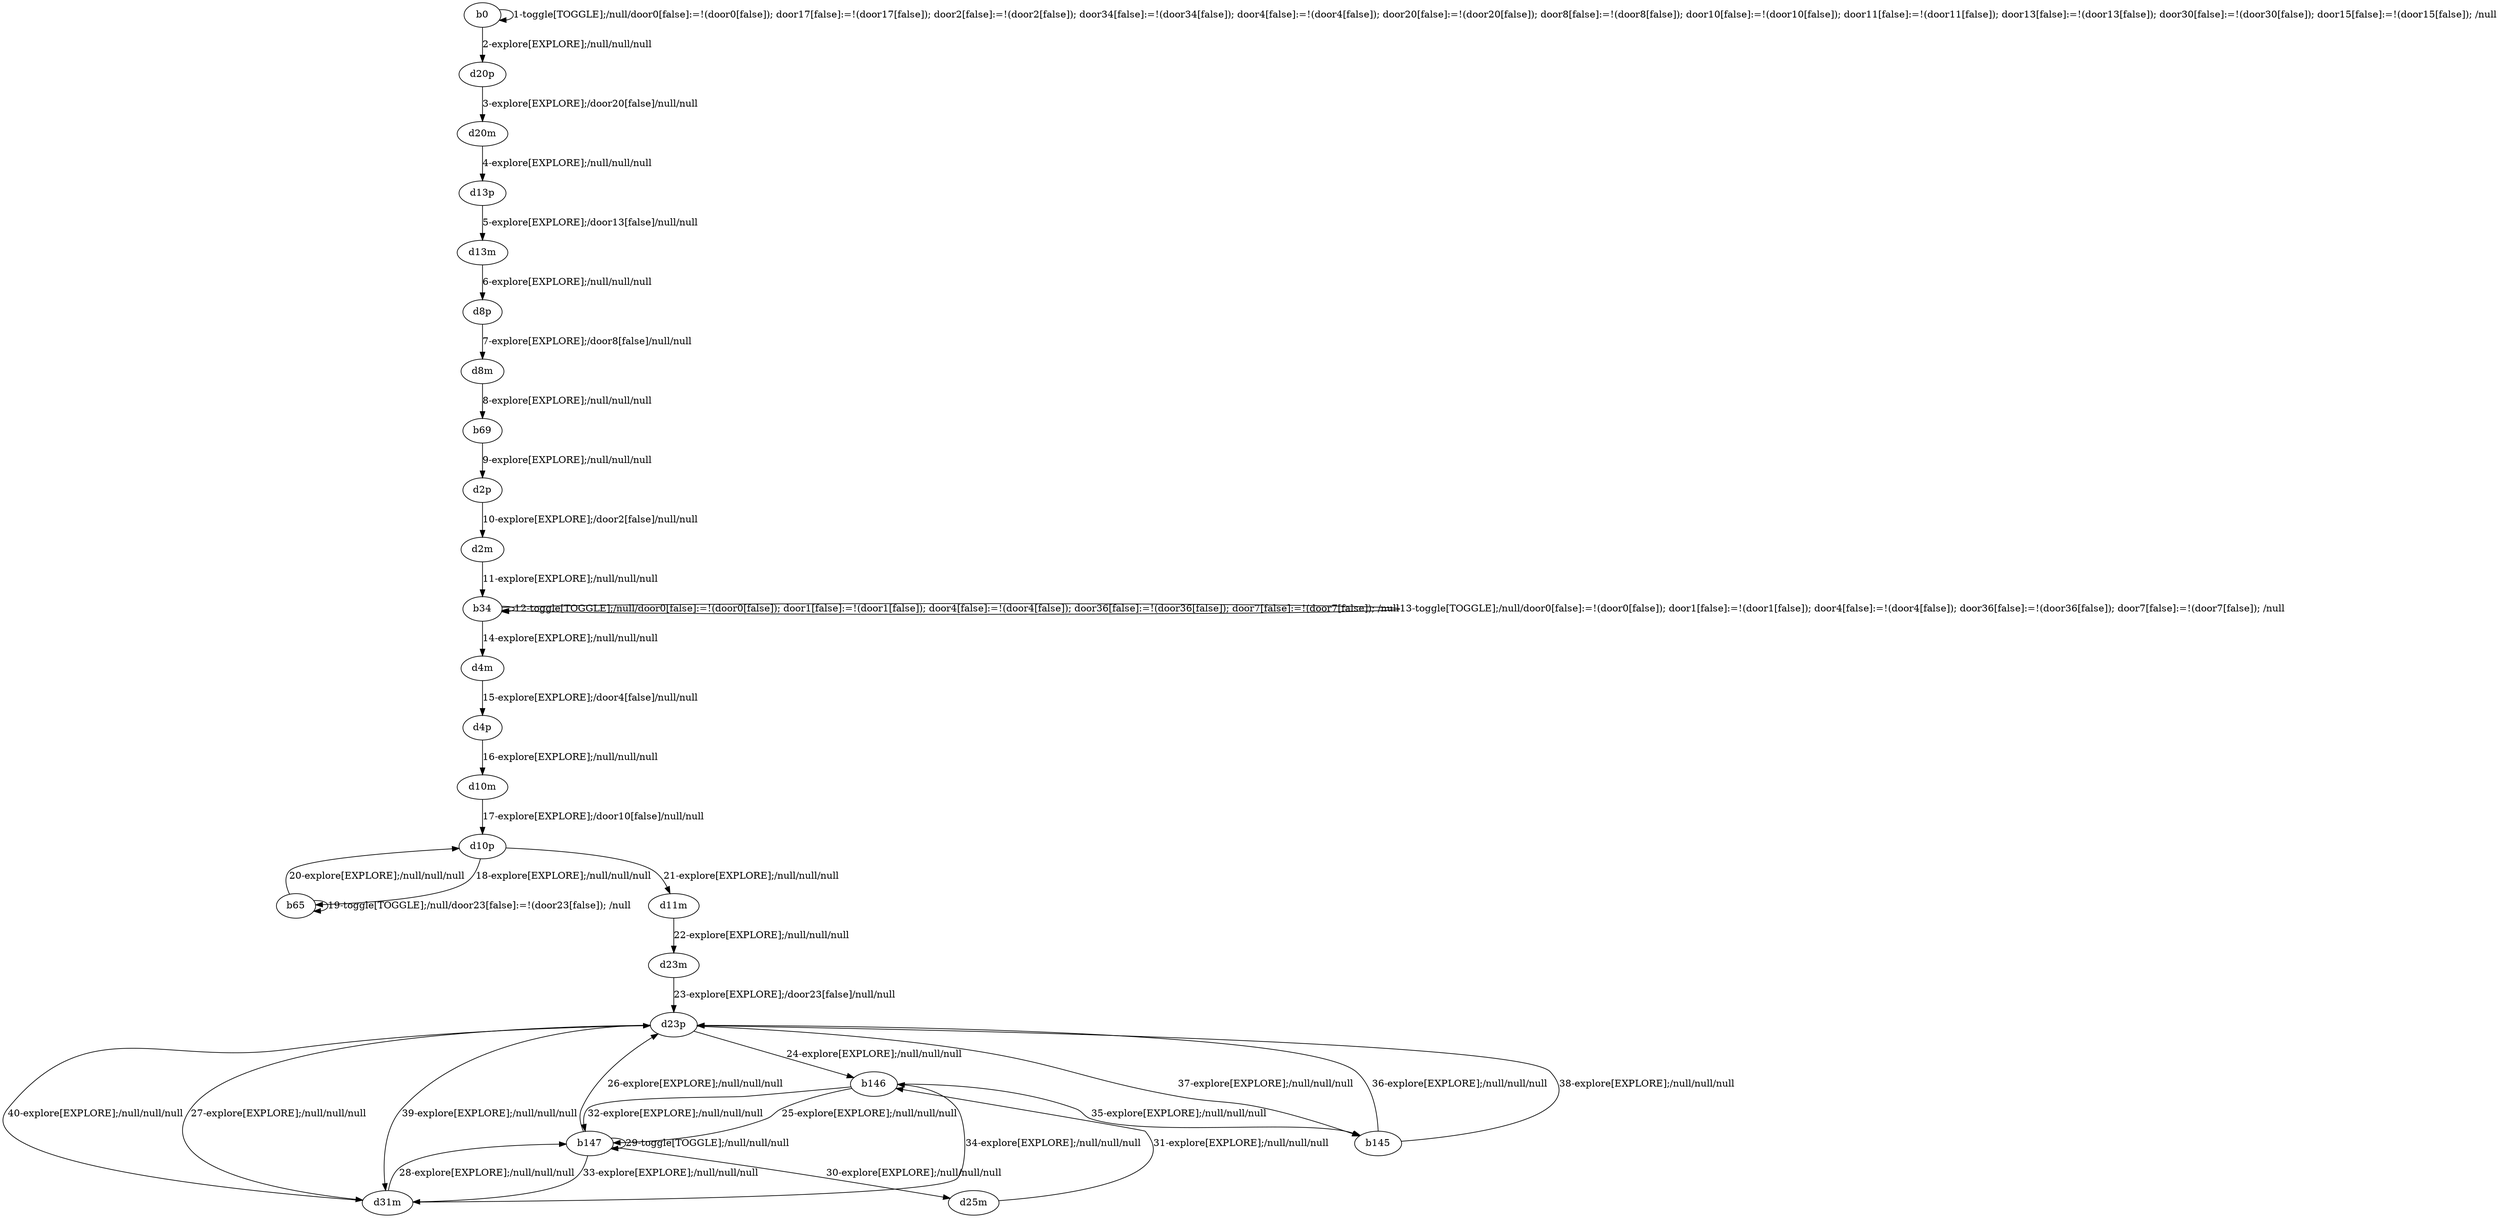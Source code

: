 # Total number of goals covered by this test: 1
# d31m --> d23p

digraph g {
"b0" -> "b0" [label = "1-toggle[TOGGLE];/null/door0[false]:=!(door0[false]); door17[false]:=!(door17[false]); door2[false]:=!(door2[false]); door34[false]:=!(door34[false]); door4[false]:=!(door4[false]); door20[false]:=!(door20[false]); door8[false]:=!(door8[false]); door10[false]:=!(door10[false]); door11[false]:=!(door11[false]); door13[false]:=!(door13[false]); door30[false]:=!(door30[false]); door15[false]:=!(door15[false]); /null"];
"b0" -> "d20p" [label = "2-explore[EXPLORE];/null/null/null"];
"d20p" -> "d20m" [label = "3-explore[EXPLORE];/door20[false]/null/null"];
"d20m" -> "d13p" [label = "4-explore[EXPLORE];/null/null/null"];
"d13p" -> "d13m" [label = "5-explore[EXPLORE];/door13[false]/null/null"];
"d13m" -> "d8p" [label = "6-explore[EXPLORE];/null/null/null"];
"d8p" -> "d8m" [label = "7-explore[EXPLORE];/door8[false]/null/null"];
"d8m" -> "b69" [label = "8-explore[EXPLORE];/null/null/null"];
"b69" -> "d2p" [label = "9-explore[EXPLORE];/null/null/null"];
"d2p" -> "d2m" [label = "10-explore[EXPLORE];/door2[false]/null/null"];
"d2m" -> "b34" [label = "11-explore[EXPLORE];/null/null/null"];
"b34" -> "b34" [label = "12-toggle[TOGGLE];/null/door0[false]:=!(door0[false]); door1[false]:=!(door1[false]); door4[false]:=!(door4[false]); door36[false]:=!(door36[false]); door7[false]:=!(door7[false]); /null"];
"b34" -> "b34" [label = "13-toggle[TOGGLE];/null/door0[false]:=!(door0[false]); door1[false]:=!(door1[false]); door4[false]:=!(door4[false]); door36[false]:=!(door36[false]); door7[false]:=!(door7[false]); /null"];
"b34" -> "d4m" [label = "14-explore[EXPLORE];/null/null/null"];
"d4m" -> "d4p" [label = "15-explore[EXPLORE];/door4[false]/null/null"];
"d4p" -> "d10m" [label = "16-explore[EXPLORE];/null/null/null"];
"d10m" -> "d10p" [label = "17-explore[EXPLORE];/door10[false]/null/null"];
"d10p" -> "b65" [label = "18-explore[EXPLORE];/null/null/null"];
"b65" -> "b65" [label = "19-toggle[TOGGLE];/null/door23[false]:=!(door23[false]); /null"];
"b65" -> "d10p" [label = "20-explore[EXPLORE];/null/null/null"];
"d10p" -> "d11m" [label = "21-explore[EXPLORE];/null/null/null"];
"d11m" -> "d23m" [label = "22-explore[EXPLORE];/null/null/null"];
"d23m" -> "d23p" [label = "23-explore[EXPLORE];/door23[false]/null/null"];
"d23p" -> "b146" [label = "24-explore[EXPLORE];/null/null/null"];
"b146" -> "b147" [label = "25-explore[EXPLORE];/null/null/null"];
"b147" -> "d23p" [label = "26-explore[EXPLORE];/null/null/null"];
"d23p" -> "d31m" [label = "27-explore[EXPLORE];/null/null/null"];
"d31m" -> "b147" [label = "28-explore[EXPLORE];/null/null/null"];
"b147" -> "b147" [label = "29-toggle[TOGGLE];/null/null/null"];
"b147" -> "d25m" [label = "30-explore[EXPLORE];/null/null/null"];
"d25m" -> "b146" [label = "31-explore[EXPLORE];/null/null/null"];
"b146" -> "b147" [label = "32-explore[EXPLORE];/null/null/null"];
"b147" -> "d31m" [label = "33-explore[EXPLORE];/null/null/null"];
"d31m" -> "b146" [label = "34-explore[EXPLORE];/null/null/null"];
"b146" -> "b145" [label = "35-explore[EXPLORE];/null/null/null"];
"b145" -> "d23p" [label = "36-explore[EXPLORE];/null/null/null"];
"d23p" -> "b145" [label = "37-explore[EXPLORE];/null/null/null"];
"b145" -> "d23p" [label = "38-explore[EXPLORE];/null/null/null"];
"d23p" -> "d31m" [label = "39-explore[EXPLORE];/null/null/null"];
"d31m" -> "d23p" [label = "40-explore[EXPLORE];/null/null/null"];
}
